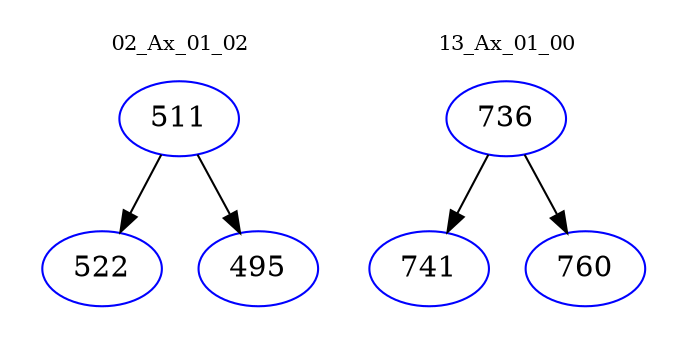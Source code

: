 digraph{
subgraph cluster_0 {
color = white
label = "02_Ax_01_02";
fontsize=10;
T0_511 [label="511", color="blue"]
T0_511 -> T0_522 [color="black"]
T0_522 [label="522", color="blue"]
T0_511 -> T0_495 [color="black"]
T0_495 [label="495", color="blue"]
}
subgraph cluster_1 {
color = white
label = "13_Ax_01_00";
fontsize=10;
T1_736 [label="736", color="blue"]
T1_736 -> T1_741 [color="black"]
T1_741 [label="741", color="blue"]
T1_736 -> T1_760 [color="black"]
T1_760 [label="760", color="blue"]
}
}
